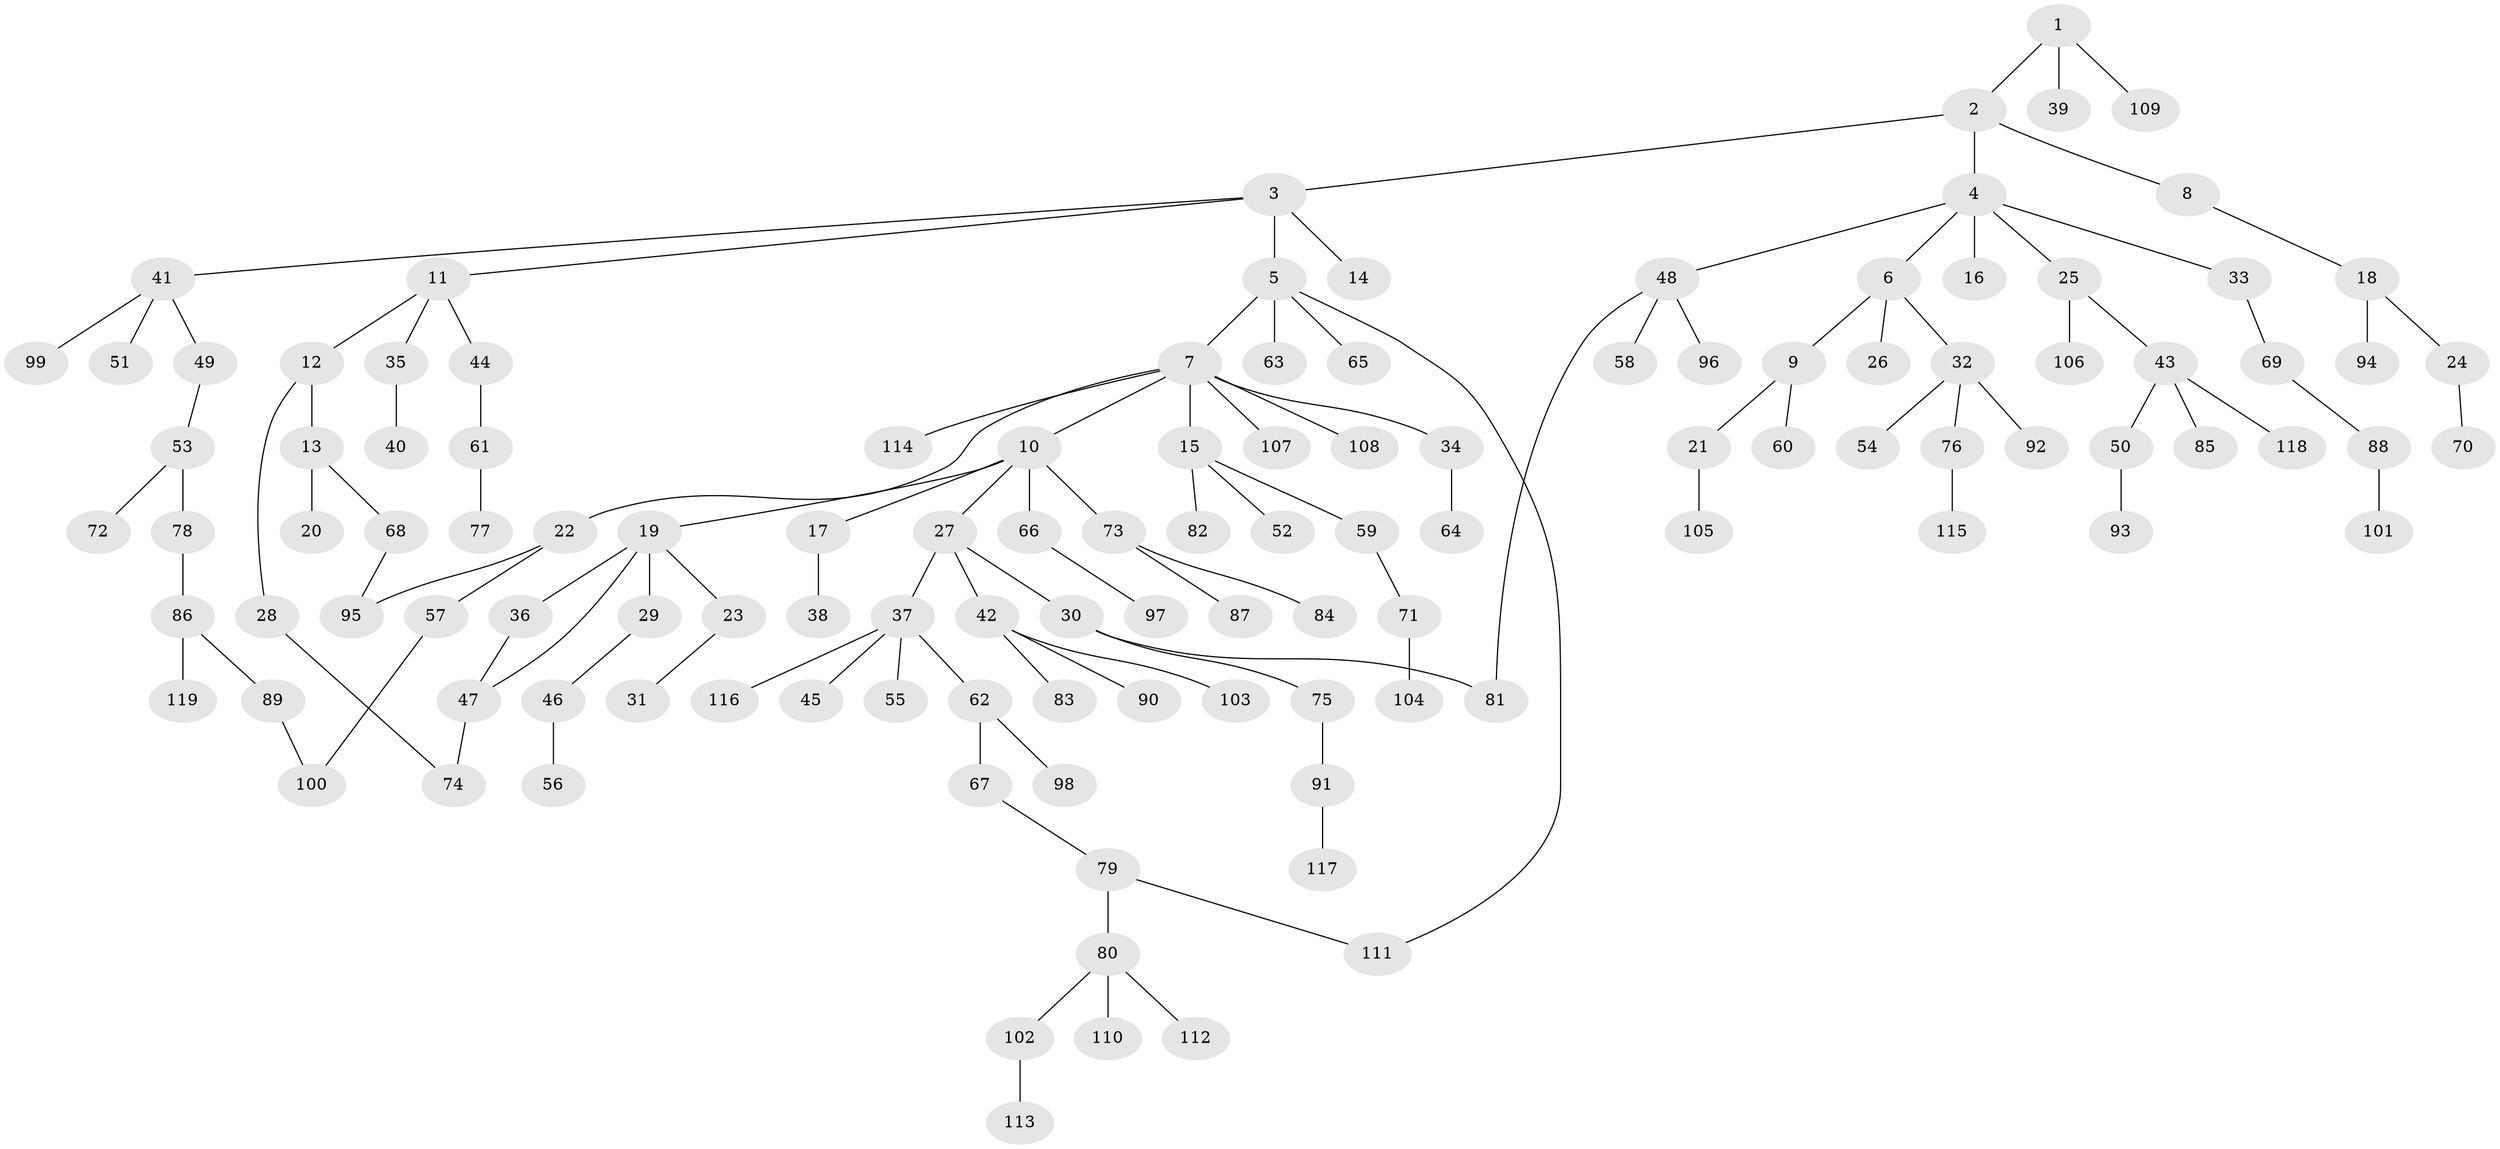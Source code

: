// coarse degree distribution, {2: 0.21428571428571427, 4: 0.09523809523809523, 7: 0.023809523809523808, 8: 0.011904761904761904, 3: 0.13095238095238096, 6: 0.011904761904761904, 1: 0.5, 5: 0.011904761904761904}
// Generated by graph-tools (version 1.1) at 2025/51/02/27/25 19:51:36]
// undirected, 119 vertices, 124 edges
graph export_dot {
graph [start="1"]
  node [color=gray90,style=filled];
  1;
  2;
  3;
  4;
  5;
  6;
  7;
  8;
  9;
  10;
  11;
  12;
  13;
  14;
  15;
  16;
  17;
  18;
  19;
  20;
  21;
  22;
  23;
  24;
  25;
  26;
  27;
  28;
  29;
  30;
  31;
  32;
  33;
  34;
  35;
  36;
  37;
  38;
  39;
  40;
  41;
  42;
  43;
  44;
  45;
  46;
  47;
  48;
  49;
  50;
  51;
  52;
  53;
  54;
  55;
  56;
  57;
  58;
  59;
  60;
  61;
  62;
  63;
  64;
  65;
  66;
  67;
  68;
  69;
  70;
  71;
  72;
  73;
  74;
  75;
  76;
  77;
  78;
  79;
  80;
  81;
  82;
  83;
  84;
  85;
  86;
  87;
  88;
  89;
  90;
  91;
  92;
  93;
  94;
  95;
  96;
  97;
  98;
  99;
  100;
  101;
  102;
  103;
  104;
  105;
  106;
  107;
  108;
  109;
  110;
  111;
  112;
  113;
  114;
  115;
  116;
  117;
  118;
  119;
  1 -- 2;
  1 -- 39;
  1 -- 109;
  2 -- 3;
  2 -- 4;
  2 -- 8;
  3 -- 5;
  3 -- 11;
  3 -- 14;
  3 -- 41;
  4 -- 6;
  4 -- 16;
  4 -- 25;
  4 -- 33;
  4 -- 48;
  5 -- 7;
  5 -- 63;
  5 -- 65;
  5 -- 111;
  6 -- 9;
  6 -- 26;
  6 -- 32;
  7 -- 10;
  7 -- 15;
  7 -- 22;
  7 -- 34;
  7 -- 107;
  7 -- 108;
  7 -- 114;
  8 -- 18;
  9 -- 21;
  9 -- 60;
  10 -- 17;
  10 -- 19;
  10 -- 27;
  10 -- 66;
  10 -- 73;
  11 -- 12;
  11 -- 35;
  11 -- 44;
  12 -- 13;
  12 -- 28;
  13 -- 20;
  13 -- 68;
  15 -- 52;
  15 -- 59;
  15 -- 82;
  17 -- 38;
  18 -- 24;
  18 -- 94;
  19 -- 23;
  19 -- 29;
  19 -- 36;
  19 -- 47;
  21 -- 105;
  22 -- 57;
  22 -- 95;
  23 -- 31;
  24 -- 70;
  25 -- 43;
  25 -- 106;
  27 -- 30;
  27 -- 37;
  27 -- 42;
  28 -- 74;
  29 -- 46;
  30 -- 75;
  30 -- 81;
  32 -- 54;
  32 -- 76;
  32 -- 92;
  33 -- 69;
  34 -- 64;
  35 -- 40;
  36 -- 47;
  37 -- 45;
  37 -- 55;
  37 -- 62;
  37 -- 116;
  41 -- 49;
  41 -- 51;
  41 -- 99;
  42 -- 83;
  42 -- 90;
  42 -- 103;
  43 -- 50;
  43 -- 85;
  43 -- 118;
  44 -- 61;
  46 -- 56;
  47 -- 74;
  48 -- 58;
  48 -- 96;
  48 -- 81;
  49 -- 53;
  50 -- 93;
  53 -- 72;
  53 -- 78;
  57 -- 100;
  59 -- 71;
  61 -- 77;
  62 -- 67;
  62 -- 98;
  66 -- 97;
  67 -- 79;
  68 -- 95;
  69 -- 88;
  71 -- 104;
  73 -- 84;
  73 -- 87;
  75 -- 91;
  76 -- 115;
  78 -- 86;
  79 -- 80;
  79 -- 111;
  80 -- 102;
  80 -- 110;
  80 -- 112;
  86 -- 89;
  86 -- 119;
  88 -- 101;
  89 -- 100;
  91 -- 117;
  102 -- 113;
}
